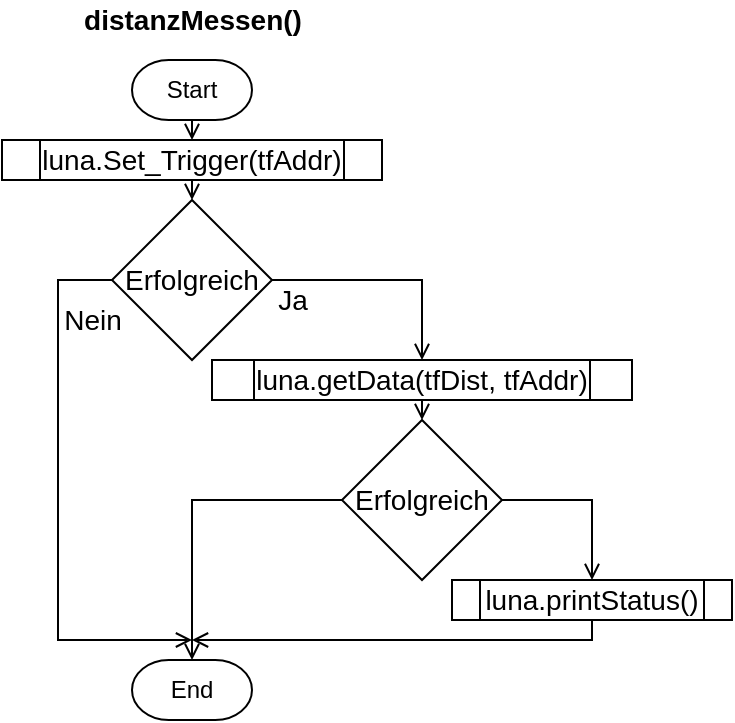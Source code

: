 <mxfile version="16.5.1" type="device"><diagram id="um3PJ8KBoTpQlMOGgxRM" name="Page-1"><mxGraphModel dx="677" dy="412" grid="1" gridSize="10" guides="1" tooltips="1" connect="1" arrows="1" fold="1" page="1" pageScale="1" pageWidth="583" pageHeight="827" math="0" shadow="0"><root><mxCell id="0"/><mxCell id="1" parent="0"/><mxCell id="9w5E8SJKMGEQGsE_qC4q-1" value="&lt;font style=&quot;font-size: 14px&quot;&gt;&lt;b&gt;distanzMessen()&lt;/b&gt;&lt;/font&gt;" style="text;html=1;align=center;verticalAlign=middle;resizable=0;points=[];autosize=1;strokeColor=none;fillColor=none;" parent="1" vertex="1"><mxGeometry x="157" y="10" width="120" height="20" as="geometry"/></mxCell><mxCell id="9w5E8SJKMGEQGsE_qC4q-5" style="edgeStyle=orthogonalEdgeStyle;rounded=0;orthogonalLoop=1;jettySize=auto;html=1;exitX=0.5;exitY=1;exitDx=0;exitDy=0;exitPerimeter=0;entryX=0.5;entryY=0;entryDx=0;entryDy=0;fontSize=14;endArrow=open;endFill=0;" parent="1" source="9w5E8SJKMGEQGsE_qC4q-2" target="9w5E8SJKMGEQGsE_qC4q-4" edge="1"><mxGeometry relative="1" as="geometry"/></mxCell><mxCell id="9w5E8SJKMGEQGsE_qC4q-2" value="Start" style="strokeWidth=1;html=1;shape=mxgraph.flowchart.terminator;whiteSpace=wrap;rounded=1;labelBackgroundColor=none;labelBorderColor=none;" parent="1" vertex="1"><mxGeometry x="187" y="40" width="60" height="30" as="geometry"/></mxCell><mxCell id="9w5E8SJKMGEQGsE_qC4q-8" style="edgeStyle=orthogonalEdgeStyle;rounded=0;orthogonalLoop=1;jettySize=auto;html=1;exitX=0.5;exitY=1;exitDx=0;exitDy=0;entryX=0.5;entryY=0;entryDx=0;entryDy=0;fontSize=14;endArrow=open;endFill=0;" parent="1" source="9w5E8SJKMGEQGsE_qC4q-4" target="9w5E8SJKMGEQGsE_qC4q-6" edge="1"><mxGeometry relative="1" as="geometry"/></mxCell><mxCell id="9w5E8SJKMGEQGsE_qC4q-4" value="luna.Set_Trigger(tfAddr)" style="shape=process;whiteSpace=wrap;html=1;backgroundOutline=1;fontSize=14;" parent="1" vertex="1"><mxGeometry x="122" y="80" width="190" height="20" as="geometry"/></mxCell><mxCell id="9w5E8SJKMGEQGsE_qC4q-9" style="edgeStyle=orthogonalEdgeStyle;rounded=0;orthogonalLoop=1;jettySize=auto;html=1;exitX=1;exitY=0.5;exitDx=0;exitDy=0;fontSize=14;endArrow=open;endFill=0;entryX=0.5;entryY=0;entryDx=0;entryDy=0;" parent="1" source="9w5E8SJKMGEQGsE_qC4q-6" target="9w5E8SJKMGEQGsE_qC4q-11" edge="1"><mxGeometry relative="1" as="geometry"><mxPoint x="317" y="190" as="targetPoint"/><Array as="points"><mxPoint x="332" y="150"/></Array></mxGeometry></mxCell><mxCell id="3C8TtFpOuae-KiHfRWcT-4" style="edgeStyle=orthogonalEdgeStyle;rounded=0;orthogonalLoop=1;jettySize=auto;html=1;exitX=0;exitY=0.5;exitDx=0;exitDy=0;endArrow=open;endFill=0;" edge="1" parent="1" source="9w5E8SJKMGEQGsE_qC4q-6"><mxGeometry relative="1" as="geometry"><mxPoint x="217" y="330" as="targetPoint"/><Array as="points"><mxPoint x="150" y="150"/><mxPoint x="150" y="330"/></Array></mxGeometry></mxCell><mxCell id="9w5E8SJKMGEQGsE_qC4q-6" value="Erfolgreich" style="rhombus;whiteSpace=wrap;html=1;fontSize=14;" parent="1" vertex="1"><mxGeometry x="177" y="110" width="80" height="80" as="geometry"/></mxCell><mxCell id="9w5E8SJKMGEQGsE_qC4q-10" value="Ja" style="text;html=1;align=center;verticalAlign=middle;resizable=0;points=[];autosize=1;strokeColor=none;fillColor=none;fontSize=14;" parent="1" vertex="1"><mxGeometry x="252" y="150" width="30" height="20" as="geometry"/></mxCell><mxCell id="9w5E8SJKMGEQGsE_qC4q-13" style="edgeStyle=orthogonalEdgeStyle;rounded=0;orthogonalLoop=1;jettySize=auto;html=1;exitX=0.5;exitY=1;exitDx=0;exitDy=0;entryX=0.5;entryY=0;entryDx=0;entryDy=0;fontSize=14;endArrow=open;endFill=0;" parent="1" source="9w5E8SJKMGEQGsE_qC4q-11" target="9w5E8SJKMGEQGsE_qC4q-12" edge="1"><mxGeometry relative="1" as="geometry"/></mxCell><mxCell id="9w5E8SJKMGEQGsE_qC4q-11" value="luna.getData(tfDist, tfAddr)" style="shape=process;whiteSpace=wrap;html=1;backgroundOutline=1;fontSize=14;" parent="1" vertex="1"><mxGeometry x="227" y="190" width="210" height="20" as="geometry"/></mxCell><mxCell id="9w5E8SJKMGEQGsE_qC4q-14" style="edgeStyle=orthogonalEdgeStyle;rounded=0;orthogonalLoop=1;jettySize=auto;html=1;exitX=1;exitY=0.5;exitDx=0;exitDy=0;fontSize=14;endArrow=open;endFill=0;entryX=0.5;entryY=0;entryDx=0;entryDy=0;" parent="1" source="9w5E8SJKMGEQGsE_qC4q-12" target="9w5E8SJKMGEQGsE_qC4q-15" edge="1"><mxGeometry relative="1" as="geometry"><mxPoint x="437" y="300" as="targetPoint"/><Array as="points"><mxPoint x="417" y="260"/></Array></mxGeometry></mxCell><mxCell id="3C8TtFpOuae-KiHfRWcT-2" style="edgeStyle=orthogonalEdgeStyle;rounded=0;orthogonalLoop=1;jettySize=auto;html=1;exitX=0;exitY=0.5;exitDx=0;exitDy=0;entryX=0.5;entryY=0;entryDx=0;entryDy=0;entryPerimeter=0;endArrow=open;endFill=0;" edge="1" parent="1" source="9w5E8SJKMGEQGsE_qC4q-12" target="9w5E8SJKMGEQGsE_qC4q-26"><mxGeometry relative="1" as="geometry"><Array as="points"><mxPoint x="217" y="260"/></Array></mxGeometry></mxCell><mxCell id="9w5E8SJKMGEQGsE_qC4q-12" value="Erfolgreich" style="rhombus;whiteSpace=wrap;html=1;fontSize=14;" parent="1" vertex="1"><mxGeometry x="292" y="220" width="80" height="80" as="geometry"/></mxCell><mxCell id="3C8TtFpOuae-KiHfRWcT-3" style="edgeStyle=orthogonalEdgeStyle;rounded=0;orthogonalLoop=1;jettySize=auto;html=1;exitX=0.5;exitY=1;exitDx=0;exitDy=0;endArrow=open;endFill=0;" edge="1" parent="1" source="9w5E8SJKMGEQGsE_qC4q-15"><mxGeometry relative="1" as="geometry"><mxPoint x="217" y="330" as="targetPoint"/><Array as="points"><mxPoint x="417" y="330"/><mxPoint x="217" y="330"/></Array></mxGeometry></mxCell><mxCell id="9w5E8SJKMGEQGsE_qC4q-15" value="luna.printStatus()" style="shape=process;whiteSpace=wrap;html=1;backgroundOutline=1;fontSize=14;" parent="1" vertex="1"><mxGeometry x="347" y="300" width="140" height="20" as="geometry"/></mxCell><mxCell id="9w5E8SJKMGEQGsE_qC4q-18" value="Nein" style="text;html=1;align=center;verticalAlign=middle;resizable=0;points=[];autosize=1;strokeColor=none;fillColor=none;fontSize=14;" parent="1" vertex="1"><mxGeometry x="147" y="160" width="40" height="20" as="geometry"/></mxCell><mxCell id="9w5E8SJKMGEQGsE_qC4q-26" value="End" style="strokeWidth=1;html=1;shape=mxgraph.flowchart.terminator;whiteSpace=wrap;rounded=1;labelBackgroundColor=none;labelBorderColor=none;" parent="1" vertex="1"><mxGeometry x="187" y="340" width="60" height="30" as="geometry"/></mxCell></root></mxGraphModel></diagram></mxfile>